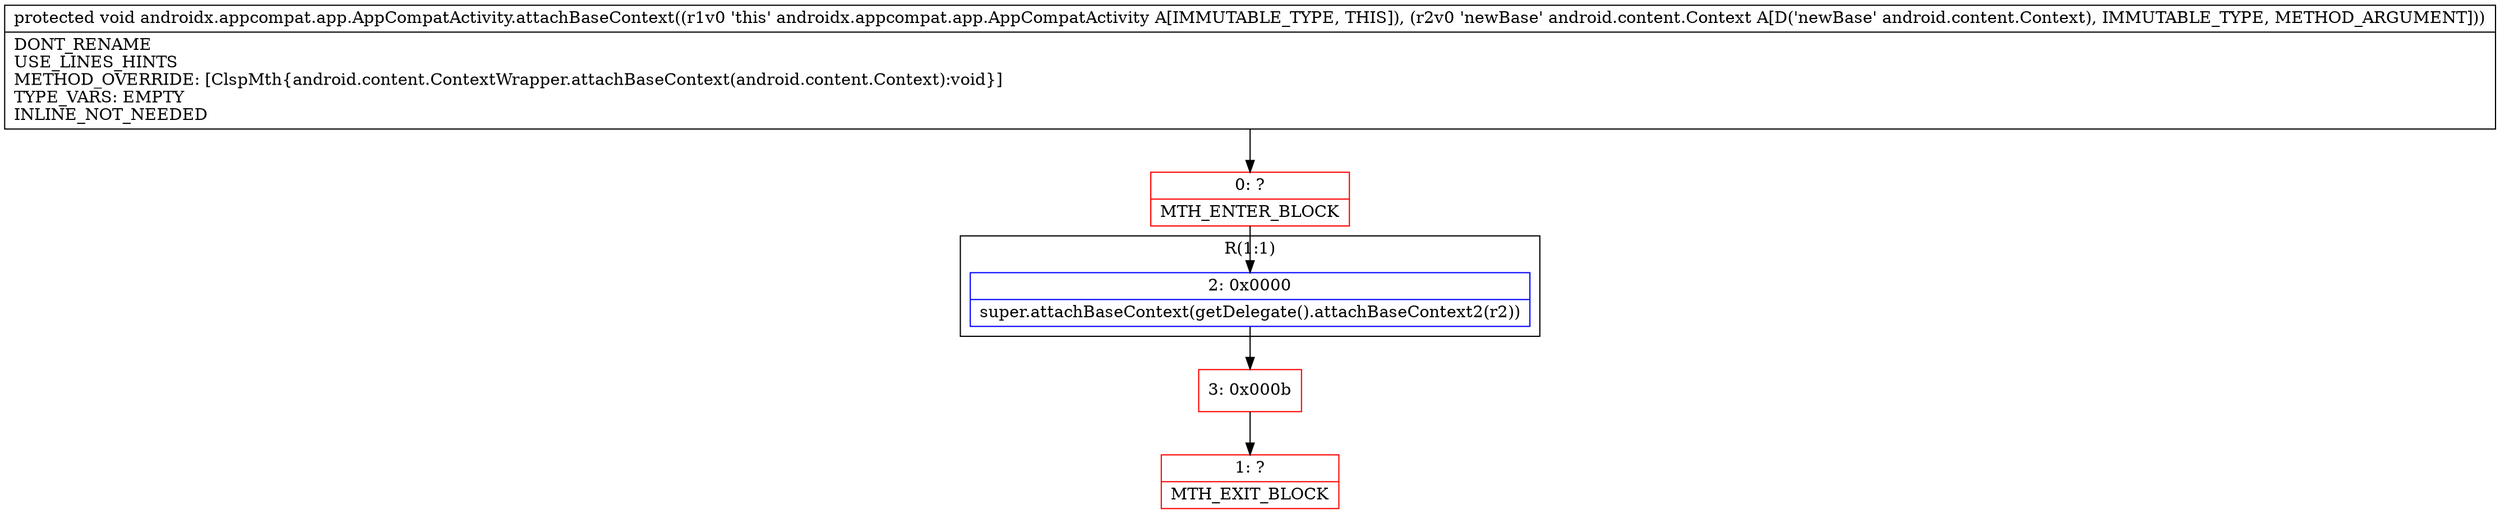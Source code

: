 digraph "CFG forandroidx.appcompat.app.AppCompatActivity.attachBaseContext(Landroid\/content\/Context;)V" {
subgraph cluster_Region_1981691357 {
label = "R(1:1)";
node [shape=record,color=blue];
Node_2 [shape=record,label="{2\:\ 0x0000|super.attachBaseContext(getDelegate().attachBaseContext2(r2))\l}"];
}
Node_0 [shape=record,color=red,label="{0\:\ ?|MTH_ENTER_BLOCK\l}"];
Node_3 [shape=record,color=red,label="{3\:\ 0x000b}"];
Node_1 [shape=record,color=red,label="{1\:\ ?|MTH_EXIT_BLOCK\l}"];
MethodNode[shape=record,label="{protected void androidx.appcompat.app.AppCompatActivity.attachBaseContext((r1v0 'this' androidx.appcompat.app.AppCompatActivity A[IMMUTABLE_TYPE, THIS]), (r2v0 'newBase' android.content.Context A[D('newBase' android.content.Context), IMMUTABLE_TYPE, METHOD_ARGUMENT]))  | DONT_RENAME\lUSE_LINES_HINTS\lMETHOD_OVERRIDE: [ClspMth\{android.content.ContextWrapper.attachBaseContext(android.content.Context):void\}]\lTYPE_VARS: EMPTY\lINLINE_NOT_NEEDED\l}"];
MethodNode -> Node_0;Node_2 -> Node_3;
Node_0 -> Node_2;
Node_3 -> Node_1;
}

